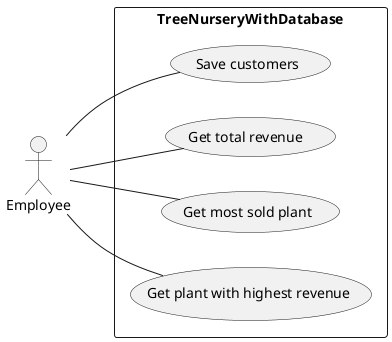 @startuml

left to right direction
actor Employee as e

rectangle TreeNurseryWithDatabase {
    usecase "Save customers" as uc1
    usecase "Get total revenue " as uc2
    usecase "Get most sold plant" as uc3
    usecase "Get plant with highest revenue" as uc4
}

e -- uc1
e -- uc2
e -- uc3
e -- uc4

@enduml
